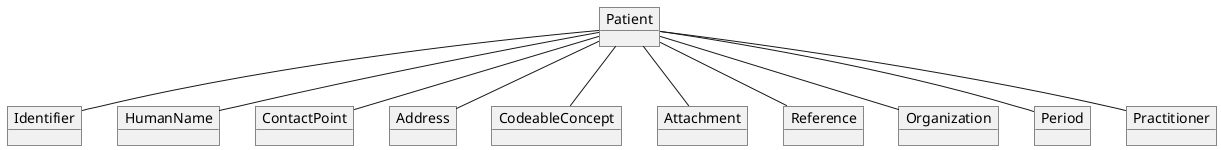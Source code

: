 @startuml
object  Patient

object Identifier
object HumanName
object ContactPoint
object Address
object CodeableConcept
object Attachment
object Reference
object Organization
object Period
object Practitioner

Patient -- Identifier
Patient -- HumanName
Patient -- ContactPoint
Patient -- Address
Patient -- CodeableConcept
Patient -- Attachment
Patient -- Reference
Patient -- Organization
Patient -- Period
Patient -- Practitioner
@enduml
